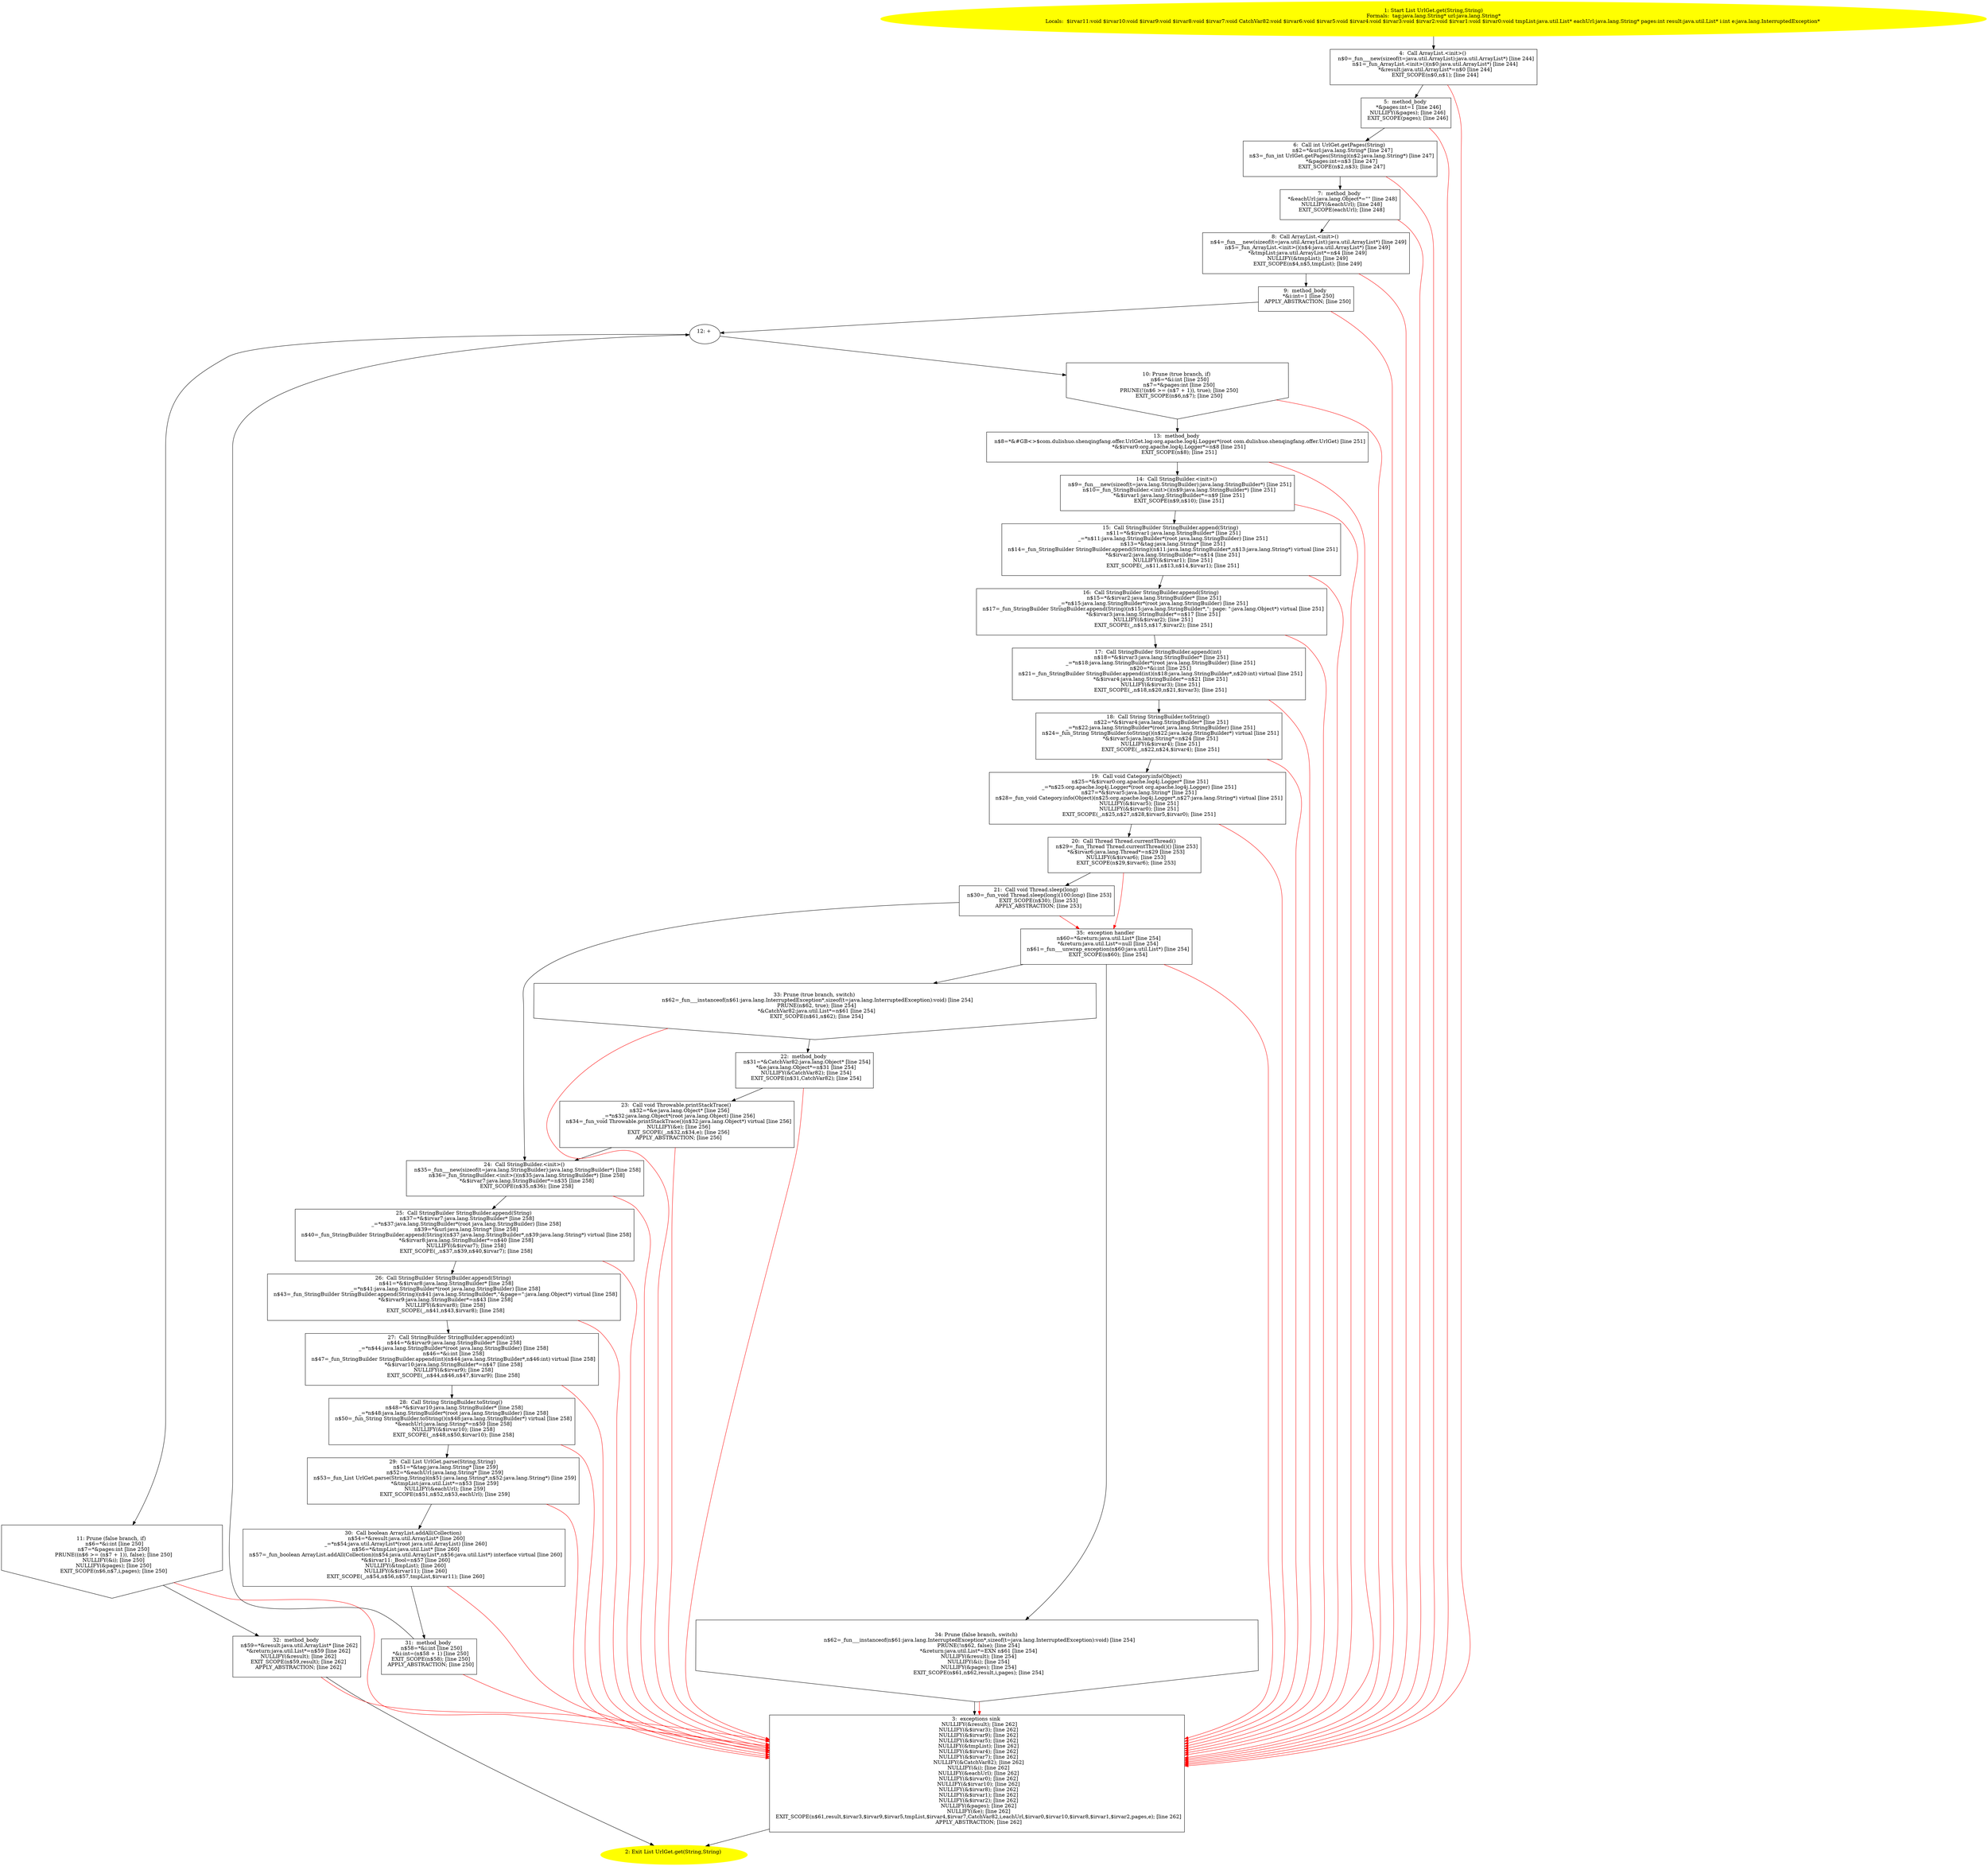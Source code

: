 /* @generated */
digraph cfg {
"com.dulishuo.shenqingfang.offer.UrlGet.get(java.lang.String,java.lang.String):java.util.List.db73a6b07724220e9874e705a68c3cc8_1" [label="1: Start List UrlGet.get(String,String)\nFormals:  tag:java.lang.String* url:java.lang.String*\nLocals:  $irvar11:void $irvar10:void $irvar9:void $irvar8:void $irvar7:void CatchVar82:void $irvar6:void $irvar5:void $irvar4:void $irvar3:void $irvar2:void $irvar1:void $irvar0:void tmpList:java.util.List* eachUrl:java.lang.String* pages:int result:java.util.List* i:int e:java.lang.InterruptedException* \n  " color=yellow style=filled]
	

	 "com.dulishuo.shenqingfang.offer.UrlGet.get(java.lang.String,java.lang.String):java.util.List.db73a6b07724220e9874e705a68c3cc8_1" -> "com.dulishuo.shenqingfang.offer.UrlGet.get(java.lang.String,java.lang.String):java.util.List.db73a6b07724220e9874e705a68c3cc8_4" ;
"com.dulishuo.shenqingfang.offer.UrlGet.get(java.lang.String,java.lang.String):java.util.List.db73a6b07724220e9874e705a68c3cc8_2" [label="2: Exit List UrlGet.get(String,String) \n  " color=yellow style=filled]
	

"com.dulishuo.shenqingfang.offer.UrlGet.get(java.lang.String,java.lang.String):java.util.List.db73a6b07724220e9874e705a68c3cc8_3" [label="3:  exceptions sink \n   NULLIFY(&result); [line 262]\n  NULLIFY(&$irvar3); [line 262]\n  NULLIFY(&$irvar9); [line 262]\n  NULLIFY(&$irvar5); [line 262]\n  NULLIFY(&tmpList); [line 262]\n  NULLIFY(&$irvar4); [line 262]\n  NULLIFY(&$irvar7); [line 262]\n  NULLIFY(&CatchVar82); [line 262]\n  NULLIFY(&i); [line 262]\n  NULLIFY(&eachUrl); [line 262]\n  NULLIFY(&$irvar0); [line 262]\n  NULLIFY(&$irvar10); [line 262]\n  NULLIFY(&$irvar8); [line 262]\n  NULLIFY(&$irvar1); [line 262]\n  NULLIFY(&$irvar2); [line 262]\n  NULLIFY(&pages); [line 262]\n  NULLIFY(&e); [line 262]\n  EXIT_SCOPE(n$61,result,$irvar3,$irvar9,$irvar5,tmpList,$irvar4,$irvar7,CatchVar82,i,eachUrl,$irvar0,$irvar10,$irvar8,$irvar1,$irvar2,pages,e); [line 262]\n  APPLY_ABSTRACTION; [line 262]\n " shape="box"]
	

	 "com.dulishuo.shenqingfang.offer.UrlGet.get(java.lang.String,java.lang.String):java.util.List.db73a6b07724220e9874e705a68c3cc8_3" -> "com.dulishuo.shenqingfang.offer.UrlGet.get(java.lang.String,java.lang.String):java.util.List.db73a6b07724220e9874e705a68c3cc8_2" ;
"com.dulishuo.shenqingfang.offer.UrlGet.get(java.lang.String,java.lang.String):java.util.List.db73a6b07724220e9874e705a68c3cc8_4" [label="4:  Call ArrayList.<init>() \n   n$0=_fun___new(sizeof(t=java.util.ArrayList):java.util.ArrayList*) [line 244]\n  n$1=_fun_ArrayList.<init>()(n$0:java.util.ArrayList*) [line 244]\n  *&result:java.util.ArrayList*=n$0 [line 244]\n  EXIT_SCOPE(n$0,n$1); [line 244]\n " shape="box"]
	

	 "com.dulishuo.shenqingfang.offer.UrlGet.get(java.lang.String,java.lang.String):java.util.List.db73a6b07724220e9874e705a68c3cc8_4" -> "com.dulishuo.shenqingfang.offer.UrlGet.get(java.lang.String,java.lang.String):java.util.List.db73a6b07724220e9874e705a68c3cc8_5" ;
	 "com.dulishuo.shenqingfang.offer.UrlGet.get(java.lang.String,java.lang.String):java.util.List.db73a6b07724220e9874e705a68c3cc8_4" -> "com.dulishuo.shenqingfang.offer.UrlGet.get(java.lang.String,java.lang.String):java.util.List.db73a6b07724220e9874e705a68c3cc8_3" [color="red" ];
"com.dulishuo.shenqingfang.offer.UrlGet.get(java.lang.String,java.lang.String):java.util.List.db73a6b07724220e9874e705a68c3cc8_5" [label="5:  method_body \n   *&pages:int=1 [line 246]\n  NULLIFY(&pages); [line 246]\n  EXIT_SCOPE(pages); [line 246]\n " shape="box"]
	

	 "com.dulishuo.shenqingfang.offer.UrlGet.get(java.lang.String,java.lang.String):java.util.List.db73a6b07724220e9874e705a68c3cc8_5" -> "com.dulishuo.shenqingfang.offer.UrlGet.get(java.lang.String,java.lang.String):java.util.List.db73a6b07724220e9874e705a68c3cc8_6" ;
	 "com.dulishuo.shenqingfang.offer.UrlGet.get(java.lang.String,java.lang.String):java.util.List.db73a6b07724220e9874e705a68c3cc8_5" -> "com.dulishuo.shenqingfang.offer.UrlGet.get(java.lang.String,java.lang.String):java.util.List.db73a6b07724220e9874e705a68c3cc8_3" [color="red" ];
"com.dulishuo.shenqingfang.offer.UrlGet.get(java.lang.String,java.lang.String):java.util.List.db73a6b07724220e9874e705a68c3cc8_6" [label="6:  Call int UrlGet.getPages(String) \n   n$2=*&url:java.lang.String* [line 247]\n  n$3=_fun_int UrlGet.getPages(String)(n$2:java.lang.String*) [line 247]\n  *&pages:int=n$3 [line 247]\n  EXIT_SCOPE(n$2,n$3); [line 247]\n " shape="box"]
	

	 "com.dulishuo.shenqingfang.offer.UrlGet.get(java.lang.String,java.lang.String):java.util.List.db73a6b07724220e9874e705a68c3cc8_6" -> "com.dulishuo.shenqingfang.offer.UrlGet.get(java.lang.String,java.lang.String):java.util.List.db73a6b07724220e9874e705a68c3cc8_7" ;
	 "com.dulishuo.shenqingfang.offer.UrlGet.get(java.lang.String,java.lang.String):java.util.List.db73a6b07724220e9874e705a68c3cc8_6" -> "com.dulishuo.shenqingfang.offer.UrlGet.get(java.lang.String,java.lang.String):java.util.List.db73a6b07724220e9874e705a68c3cc8_3" [color="red" ];
"com.dulishuo.shenqingfang.offer.UrlGet.get(java.lang.String,java.lang.String):java.util.List.db73a6b07724220e9874e705a68c3cc8_7" [label="7:  method_body \n   *&eachUrl:java.lang.Object*=\"\" [line 248]\n  NULLIFY(&eachUrl); [line 248]\n  EXIT_SCOPE(eachUrl); [line 248]\n " shape="box"]
	

	 "com.dulishuo.shenqingfang.offer.UrlGet.get(java.lang.String,java.lang.String):java.util.List.db73a6b07724220e9874e705a68c3cc8_7" -> "com.dulishuo.shenqingfang.offer.UrlGet.get(java.lang.String,java.lang.String):java.util.List.db73a6b07724220e9874e705a68c3cc8_8" ;
	 "com.dulishuo.shenqingfang.offer.UrlGet.get(java.lang.String,java.lang.String):java.util.List.db73a6b07724220e9874e705a68c3cc8_7" -> "com.dulishuo.shenqingfang.offer.UrlGet.get(java.lang.String,java.lang.String):java.util.List.db73a6b07724220e9874e705a68c3cc8_3" [color="red" ];
"com.dulishuo.shenqingfang.offer.UrlGet.get(java.lang.String,java.lang.String):java.util.List.db73a6b07724220e9874e705a68c3cc8_8" [label="8:  Call ArrayList.<init>() \n   n$4=_fun___new(sizeof(t=java.util.ArrayList):java.util.ArrayList*) [line 249]\n  n$5=_fun_ArrayList.<init>()(n$4:java.util.ArrayList*) [line 249]\n  *&tmpList:java.util.ArrayList*=n$4 [line 249]\n  NULLIFY(&tmpList); [line 249]\n  EXIT_SCOPE(n$4,n$5,tmpList); [line 249]\n " shape="box"]
	

	 "com.dulishuo.shenqingfang.offer.UrlGet.get(java.lang.String,java.lang.String):java.util.List.db73a6b07724220e9874e705a68c3cc8_8" -> "com.dulishuo.shenqingfang.offer.UrlGet.get(java.lang.String,java.lang.String):java.util.List.db73a6b07724220e9874e705a68c3cc8_9" ;
	 "com.dulishuo.shenqingfang.offer.UrlGet.get(java.lang.String,java.lang.String):java.util.List.db73a6b07724220e9874e705a68c3cc8_8" -> "com.dulishuo.shenqingfang.offer.UrlGet.get(java.lang.String,java.lang.String):java.util.List.db73a6b07724220e9874e705a68c3cc8_3" [color="red" ];
"com.dulishuo.shenqingfang.offer.UrlGet.get(java.lang.String,java.lang.String):java.util.List.db73a6b07724220e9874e705a68c3cc8_9" [label="9:  method_body \n   *&i:int=1 [line 250]\n  APPLY_ABSTRACTION; [line 250]\n " shape="box"]
	

	 "com.dulishuo.shenqingfang.offer.UrlGet.get(java.lang.String,java.lang.String):java.util.List.db73a6b07724220e9874e705a68c3cc8_9" -> "com.dulishuo.shenqingfang.offer.UrlGet.get(java.lang.String,java.lang.String):java.util.List.db73a6b07724220e9874e705a68c3cc8_12" ;
	 "com.dulishuo.shenqingfang.offer.UrlGet.get(java.lang.String,java.lang.String):java.util.List.db73a6b07724220e9874e705a68c3cc8_9" -> "com.dulishuo.shenqingfang.offer.UrlGet.get(java.lang.String,java.lang.String):java.util.List.db73a6b07724220e9874e705a68c3cc8_3" [color="red" ];
"com.dulishuo.shenqingfang.offer.UrlGet.get(java.lang.String,java.lang.String):java.util.List.db73a6b07724220e9874e705a68c3cc8_10" [label="10: Prune (true branch, if) \n   n$6=*&i:int [line 250]\n  n$7=*&pages:int [line 250]\n  PRUNE(!(n$6 >= (n$7 + 1)), true); [line 250]\n  EXIT_SCOPE(n$6,n$7); [line 250]\n " shape="invhouse"]
	

	 "com.dulishuo.shenqingfang.offer.UrlGet.get(java.lang.String,java.lang.String):java.util.List.db73a6b07724220e9874e705a68c3cc8_10" -> "com.dulishuo.shenqingfang.offer.UrlGet.get(java.lang.String,java.lang.String):java.util.List.db73a6b07724220e9874e705a68c3cc8_13" ;
	 "com.dulishuo.shenqingfang.offer.UrlGet.get(java.lang.String,java.lang.String):java.util.List.db73a6b07724220e9874e705a68c3cc8_10" -> "com.dulishuo.shenqingfang.offer.UrlGet.get(java.lang.String,java.lang.String):java.util.List.db73a6b07724220e9874e705a68c3cc8_3" [color="red" ];
"com.dulishuo.shenqingfang.offer.UrlGet.get(java.lang.String,java.lang.String):java.util.List.db73a6b07724220e9874e705a68c3cc8_11" [label="11: Prune (false branch, if) \n   n$6=*&i:int [line 250]\n  n$7=*&pages:int [line 250]\n  PRUNE((n$6 >= (n$7 + 1)), false); [line 250]\n  NULLIFY(&i); [line 250]\n  NULLIFY(&pages); [line 250]\n  EXIT_SCOPE(n$6,n$7,i,pages); [line 250]\n " shape="invhouse"]
	

	 "com.dulishuo.shenqingfang.offer.UrlGet.get(java.lang.String,java.lang.String):java.util.List.db73a6b07724220e9874e705a68c3cc8_11" -> "com.dulishuo.shenqingfang.offer.UrlGet.get(java.lang.String,java.lang.String):java.util.List.db73a6b07724220e9874e705a68c3cc8_32" ;
	 "com.dulishuo.shenqingfang.offer.UrlGet.get(java.lang.String,java.lang.String):java.util.List.db73a6b07724220e9874e705a68c3cc8_11" -> "com.dulishuo.shenqingfang.offer.UrlGet.get(java.lang.String,java.lang.String):java.util.List.db73a6b07724220e9874e705a68c3cc8_3" [color="red" ];
"com.dulishuo.shenqingfang.offer.UrlGet.get(java.lang.String,java.lang.String):java.util.List.db73a6b07724220e9874e705a68c3cc8_12" [label="12: + \n  " ]
	

	 "com.dulishuo.shenqingfang.offer.UrlGet.get(java.lang.String,java.lang.String):java.util.List.db73a6b07724220e9874e705a68c3cc8_12" -> "com.dulishuo.shenqingfang.offer.UrlGet.get(java.lang.String,java.lang.String):java.util.List.db73a6b07724220e9874e705a68c3cc8_10" ;
	 "com.dulishuo.shenqingfang.offer.UrlGet.get(java.lang.String,java.lang.String):java.util.List.db73a6b07724220e9874e705a68c3cc8_12" -> "com.dulishuo.shenqingfang.offer.UrlGet.get(java.lang.String,java.lang.String):java.util.List.db73a6b07724220e9874e705a68c3cc8_11" ;
"com.dulishuo.shenqingfang.offer.UrlGet.get(java.lang.String,java.lang.String):java.util.List.db73a6b07724220e9874e705a68c3cc8_13" [label="13:  method_body \n   n$8=*&#GB<>$com.dulishuo.shenqingfang.offer.UrlGet.log:org.apache.log4j.Logger*(root com.dulishuo.shenqingfang.offer.UrlGet) [line 251]\n  *&$irvar0:org.apache.log4j.Logger*=n$8 [line 251]\n  EXIT_SCOPE(n$8); [line 251]\n " shape="box"]
	

	 "com.dulishuo.shenqingfang.offer.UrlGet.get(java.lang.String,java.lang.String):java.util.List.db73a6b07724220e9874e705a68c3cc8_13" -> "com.dulishuo.shenqingfang.offer.UrlGet.get(java.lang.String,java.lang.String):java.util.List.db73a6b07724220e9874e705a68c3cc8_14" ;
	 "com.dulishuo.shenqingfang.offer.UrlGet.get(java.lang.String,java.lang.String):java.util.List.db73a6b07724220e9874e705a68c3cc8_13" -> "com.dulishuo.shenqingfang.offer.UrlGet.get(java.lang.String,java.lang.String):java.util.List.db73a6b07724220e9874e705a68c3cc8_3" [color="red" ];
"com.dulishuo.shenqingfang.offer.UrlGet.get(java.lang.String,java.lang.String):java.util.List.db73a6b07724220e9874e705a68c3cc8_14" [label="14:  Call StringBuilder.<init>() \n   n$9=_fun___new(sizeof(t=java.lang.StringBuilder):java.lang.StringBuilder*) [line 251]\n  n$10=_fun_StringBuilder.<init>()(n$9:java.lang.StringBuilder*) [line 251]\n  *&$irvar1:java.lang.StringBuilder*=n$9 [line 251]\n  EXIT_SCOPE(n$9,n$10); [line 251]\n " shape="box"]
	

	 "com.dulishuo.shenqingfang.offer.UrlGet.get(java.lang.String,java.lang.String):java.util.List.db73a6b07724220e9874e705a68c3cc8_14" -> "com.dulishuo.shenqingfang.offer.UrlGet.get(java.lang.String,java.lang.String):java.util.List.db73a6b07724220e9874e705a68c3cc8_15" ;
	 "com.dulishuo.shenqingfang.offer.UrlGet.get(java.lang.String,java.lang.String):java.util.List.db73a6b07724220e9874e705a68c3cc8_14" -> "com.dulishuo.shenqingfang.offer.UrlGet.get(java.lang.String,java.lang.String):java.util.List.db73a6b07724220e9874e705a68c3cc8_3" [color="red" ];
"com.dulishuo.shenqingfang.offer.UrlGet.get(java.lang.String,java.lang.String):java.util.List.db73a6b07724220e9874e705a68c3cc8_15" [label="15:  Call StringBuilder StringBuilder.append(String) \n   n$11=*&$irvar1:java.lang.StringBuilder* [line 251]\n  _=*n$11:java.lang.StringBuilder*(root java.lang.StringBuilder) [line 251]\n  n$13=*&tag:java.lang.String* [line 251]\n  n$14=_fun_StringBuilder StringBuilder.append(String)(n$11:java.lang.StringBuilder*,n$13:java.lang.String*) virtual [line 251]\n  *&$irvar2:java.lang.StringBuilder*=n$14 [line 251]\n  NULLIFY(&$irvar1); [line 251]\n  EXIT_SCOPE(_,n$11,n$13,n$14,$irvar1); [line 251]\n " shape="box"]
	

	 "com.dulishuo.shenqingfang.offer.UrlGet.get(java.lang.String,java.lang.String):java.util.List.db73a6b07724220e9874e705a68c3cc8_15" -> "com.dulishuo.shenqingfang.offer.UrlGet.get(java.lang.String,java.lang.String):java.util.List.db73a6b07724220e9874e705a68c3cc8_16" ;
	 "com.dulishuo.shenqingfang.offer.UrlGet.get(java.lang.String,java.lang.String):java.util.List.db73a6b07724220e9874e705a68c3cc8_15" -> "com.dulishuo.shenqingfang.offer.UrlGet.get(java.lang.String,java.lang.String):java.util.List.db73a6b07724220e9874e705a68c3cc8_3" [color="red" ];
"com.dulishuo.shenqingfang.offer.UrlGet.get(java.lang.String,java.lang.String):java.util.List.db73a6b07724220e9874e705a68c3cc8_16" [label="16:  Call StringBuilder StringBuilder.append(String) \n   n$15=*&$irvar2:java.lang.StringBuilder* [line 251]\n  _=*n$15:java.lang.StringBuilder*(root java.lang.StringBuilder) [line 251]\n  n$17=_fun_StringBuilder StringBuilder.append(String)(n$15:java.lang.StringBuilder*,\": page: \":java.lang.Object*) virtual [line 251]\n  *&$irvar3:java.lang.StringBuilder*=n$17 [line 251]\n  NULLIFY(&$irvar2); [line 251]\n  EXIT_SCOPE(_,n$15,n$17,$irvar2); [line 251]\n " shape="box"]
	

	 "com.dulishuo.shenqingfang.offer.UrlGet.get(java.lang.String,java.lang.String):java.util.List.db73a6b07724220e9874e705a68c3cc8_16" -> "com.dulishuo.shenqingfang.offer.UrlGet.get(java.lang.String,java.lang.String):java.util.List.db73a6b07724220e9874e705a68c3cc8_17" ;
	 "com.dulishuo.shenqingfang.offer.UrlGet.get(java.lang.String,java.lang.String):java.util.List.db73a6b07724220e9874e705a68c3cc8_16" -> "com.dulishuo.shenqingfang.offer.UrlGet.get(java.lang.String,java.lang.String):java.util.List.db73a6b07724220e9874e705a68c3cc8_3" [color="red" ];
"com.dulishuo.shenqingfang.offer.UrlGet.get(java.lang.String,java.lang.String):java.util.List.db73a6b07724220e9874e705a68c3cc8_17" [label="17:  Call StringBuilder StringBuilder.append(int) \n   n$18=*&$irvar3:java.lang.StringBuilder* [line 251]\n  _=*n$18:java.lang.StringBuilder*(root java.lang.StringBuilder) [line 251]\n  n$20=*&i:int [line 251]\n  n$21=_fun_StringBuilder StringBuilder.append(int)(n$18:java.lang.StringBuilder*,n$20:int) virtual [line 251]\n  *&$irvar4:java.lang.StringBuilder*=n$21 [line 251]\n  NULLIFY(&$irvar3); [line 251]\n  EXIT_SCOPE(_,n$18,n$20,n$21,$irvar3); [line 251]\n " shape="box"]
	

	 "com.dulishuo.shenqingfang.offer.UrlGet.get(java.lang.String,java.lang.String):java.util.List.db73a6b07724220e9874e705a68c3cc8_17" -> "com.dulishuo.shenqingfang.offer.UrlGet.get(java.lang.String,java.lang.String):java.util.List.db73a6b07724220e9874e705a68c3cc8_18" ;
	 "com.dulishuo.shenqingfang.offer.UrlGet.get(java.lang.String,java.lang.String):java.util.List.db73a6b07724220e9874e705a68c3cc8_17" -> "com.dulishuo.shenqingfang.offer.UrlGet.get(java.lang.String,java.lang.String):java.util.List.db73a6b07724220e9874e705a68c3cc8_3" [color="red" ];
"com.dulishuo.shenqingfang.offer.UrlGet.get(java.lang.String,java.lang.String):java.util.List.db73a6b07724220e9874e705a68c3cc8_18" [label="18:  Call String StringBuilder.toString() \n   n$22=*&$irvar4:java.lang.StringBuilder* [line 251]\n  _=*n$22:java.lang.StringBuilder*(root java.lang.StringBuilder) [line 251]\n  n$24=_fun_String StringBuilder.toString()(n$22:java.lang.StringBuilder*) virtual [line 251]\n  *&$irvar5:java.lang.String*=n$24 [line 251]\n  NULLIFY(&$irvar4); [line 251]\n  EXIT_SCOPE(_,n$22,n$24,$irvar4); [line 251]\n " shape="box"]
	

	 "com.dulishuo.shenqingfang.offer.UrlGet.get(java.lang.String,java.lang.String):java.util.List.db73a6b07724220e9874e705a68c3cc8_18" -> "com.dulishuo.shenqingfang.offer.UrlGet.get(java.lang.String,java.lang.String):java.util.List.db73a6b07724220e9874e705a68c3cc8_19" ;
	 "com.dulishuo.shenqingfang.offer.UrlGet.get(java.lang.String,java.lang.String):java.util.List.db73a6b07724220e9874e705a68c3cc8_18" -> "com.dulishuo.shenqingfang.offer.UrlGet.get(java.lang.String,java.lang.String):java.util.List.db73a6b07724220e9874e705a68c3cc8_3" [color="red" ];
"com.dulishuo.shenqingfang.offer.UrlGet.get(java.lang.String,java.lang.String):java.util.List.db73a6b07724220e9874e705a68c3cc8_19" [label="19:  Call void Category.info(Object) \n   n$25=*&$irvar0:org.apache.log4j.Logger* [line 251]\n  _=*n$25:org.apache.log4j.Logger*(root org.apache.log4j.Logger) [line 251]\n  n$27=*&$irvar5:java.lang.String* [line 251]\n  n$28=_fun_void Category.info(Object)(n$25:org.apache.log4j.Logger*,n$27:java.lang.String*) virtual [line 251]\n  NULLIFY(&$irvar5); [line 251]\n  NULLIFY(&$irvar0); [line 251]\n  EXIT_SCOPE(_,n$25,n$27,n$28,$irvar5,$irvar0); [line 251]\n " shape="box"]
	

	 "com.dulishuo.shenqingfang.offer.UrlGet.get(java.lang.String,java.lang.String):java.util.List.db73a6b07724220e9874e705a68c3cc8_19" -> "com.dulishuo.shenqingfang.offer.UrlGet.get(java.lang.String,java.lang.String):java.util.List.db73a6b07724220e9874e705a68c3cc8_20" ;
	 "com.dulishuo.shenqingfang.offer.UrlGet.get(java.lang.String,java.lang.String):java.util.List.db73a6b07724220e9874e705a68c3cc8_19" -> "com.dulishuo.shenqingfang.offer.UrlGet.get(java.lang.String,java.lang.String):java.util.List.db73a6b07724220e9874e705a68c3cc8_3" [color="red" ];
"com.dulishuo.shenqingfang.offer.UrlGet.get(java.lang.String,java.lang.String):java.util.List.db73a6b07724220e9874e705a68c3cc8_20" [label="20:  Call Thread Thread.currentThread() \n   n$29=_fun_Thread Thread.currentThread()() [line 253]\n  *&$irvar6:java.lang.Thread*=n$29 [line 253]\n  NULLIFY(&$irvar6); [line 253]\n  EXIT_SCOPE(n$29,$irvar6); [line 253]\n " shape="box"]
	

	 "com.dulishuo.shenqingfang.offer.UrlGet.get(java.lang.String,java.lang.String):java.util.List.db73a6b07724220e9874e705a68c3cc8_20" -> "com.dulishuo.shenqingfang.offer.UrlGet.get(java.lang.String,java.lang.String):java.util.List.db73a6b07724220e9874e705a68c3cc8_21" ;
	 "com.dulishuo.shenqingfang.offer.UrlGet.get(java.lang.String,java.lang.String):java.util.List.db73a6b07724220e9874e705a68c3cc8_20" -> "com.dulishuo.shenqingfang.offer.UrlGet.get(java.lang.String,java.lang.String):java.util.List.db73a6b07724220e9874e705a68c3cc8_35" [color="red" ];
"com.dulishuo.shenqingfang.offer.UrlGet.get(java.lang.String,java.lang.String):java.util.List.db73a6b07724220e9874e705a68c3cc8_21" [label="21:  Call void Thread.sleep(long) \n   n$30=_fun_void Thread.sleep(long)(100:long) [line 253]\n  EXIT_SCOPE(n$30); [line 253]\n  APPLY_ABSTRACTION; [line 253]\n " shape="box"]
	

	 "com.dulishuo.shenqingfang.offer.UrlGet.get(java.lang.String,java.lang.String):java.util.List.db73a6b07724220e9874e705a68c3cc8_21" -> "com.dulishuo.shenqingfang.offer.UrlGet.get(java.lang.String,java.lang.String):java.util.List.db73a6b07724220e9874e705a68c3cc8_24" ;
	 "com.dulishuo.shenqingfang.offer.UrlGet.get(java.lang.String,java.lang.String):java.util.List.db73a6b07724220e9874e705a68c3cc8_21" -> "com.dulishuo.shenqingfang.offer.UrlGet.get(java.lang.String,java.lang.String):java.util.List.db73a6b07724220e9874e705a68c3cc8_35" [color="red" ];
"com.dulishuo.shenqingfang.offer.UrlGet.get(java.lang.String,java.lang.String):java.util.List.db73a6b07724220e9874e705a68c3cc8_22" [label="22:  method_body \n   n$31=*&CatchVar82:java.lang.Object* [line 254]\n  *&e:java.lang.Object*=n$31 [line 254]\n  NULLIFY(&CatchVar82); [line 254]\n  EXIT_SCOPE(n$31,CatchVar82); [line 254]\n " shape="box"]
	

	 "com.dulishuo.shenqingfang.offer.UrlGet.get(java.lang.String,java.lang.String):java.util.List.db73a6b07724220e9874e705a68c3cc8_22" -> "com.dulishuo.shenqingfang.offer.UrlGet.get(java.lang.String,java.lang.String):java.util.List.db73a6b07724220e9874e705a68c3cc8_23" ;
	 "com.dulishuo.shenqingfang.offer.UrlGet.get(java.lang.String,java.lang.String):java.util.List.db73a6b07724220e9874e705a68c3cc8_22" -> "com.dulishuo.shenqingfang.offer.UrlGet.get(java.lang.String,java.lang.String):java.util.List.db73a6b07724220e9874e705a68c3cc8_3" [color="red" ];
"com.dulishuo.shenqingfang.offer.UrlGet.get(java.lang.String,java.lang.String):java.util.List.db73a6b07724220e9874e705a68c3cc8_23" [label="23:  Call void Throwable.printStackTrace() \n   n$32=*&e:java.lang.Object* [line 256]\n  _=*n$32:java.lang.Object*(root java.lang.Object) [line 256]\n  n$34=_fun_void Throwable.printStackTrace()(n$32:java.lang.Object*) virtual [line 256]\n  NULLIFY(&e); [line 256]\n  EXIT_SCOPE(_,n$32,n$34,e); [line 256]\n  APPLY_ABSTRACTION; [line 256]\n " shape="box"]
	

	 "com.dulishuo.shenqingfang.offer.UrlGet.get(java.lang.String,java.lang.String):java.util.List.db73a6b07724220e9874e705a68c3cc8_23" -> "com.dulishuo.shenqingfang.offer.UrlGet.get(java.lang.String,java.lang.String):java.util.List.db73a6b07724220e9874e705a68c3cc8_24" ;
	 "com.dulishuo.shenqingfang.offer.UrlGet.get(java.lang.String,java.lang.String):java.util.List.db73a6b07724220e9874e705a68c3cc8_23" -> "com.dulishuo.shenqingfang.offer.UrlGet.get(java.lang.String,java.lang.String):java.util.List.db73a6b07724220e9874e705a68c3cc8_3" [color="red" ];
"com.dulishuo.shenqingfang.offer.UrlGet.get(java.lang.String,java.lang.String):java.util.List.db73a6b07724220e9874e705a68c3cc8_24" [label="24:  Call StringBuilder.<init>() \n   n$35=_fun___new(sizeof(t=java.lang.StringBuilder):java.lang.StringBuilder*) [line 258]\n  n$36=_fun_StringBuilder.<init>()(n$35:java.lang.StringBuilder*) [line 258]\n  *&$irvar7:java.lang.StringBuilder*=n$35 [line 258]\n  EXIT_SCOPE(n$35,n$36); [line 258]\n " shape="box"]
	

	 "com.dulishuo.shenqingfang.offer.UrlGet.get(java.lang.String,java.lang.String):java.util.List.db73a6b07724220e9874e705a68c3cc8_24" -> "com.dulishuo.shenqingfang.offer.UrlGet.get(java.lang.String,java.lang.String):java.util.List.db73a6b07724220e9874e705a68c3cc8_25" ;
	 "com.dulishuo.shenqingfang.offer.UrlGet.get(java.lang.String,java.lang.String):java.util.List.db73a6b07724220e9874e705a68c3cc8_24" -> "com.dulishuo.shenqingfang.offer.UrlGet.get(java.lang.String,java.lang.String):java.util.List.db73a6b07724220e9874e705a68c3cc8_3" [color="red" ];
"com.dulishuo.shenqingfang.offer.UrlGet.get(java.lang.String,java.lang.String):java.util.List.db73a6b07724220e9874e705a68c3cc8_25" [label="25:  Call StringBuilder StringBuilder.append(String) \n   n$37=*&$irvar7:java.lang.StringBuilder* [line 258]\n  _=*n$37:java.lang.StringBuilder*(root java.lang.StringBuilder) [line 258]\n  n$39=*&url:java.lang.String* [line 258]\n  n$40=_fun_StringBuilder StringBuilder.append(String)(n$37:java.lang.StringBuilder*,n$39:java.lang.String*) virtual [line 258]\n  *&$irvar8:java.lang.StringBuilder*=n$40 [line 258]\n  NULLIFY(&$irvar7); [line 258]\n  EXIT_SCOPE(_,n$37,n$39,n$40,$irvar7); [line 258]\n " shape="box"]
	

	 "com.dulishuo.shenqingfang.offer.UrlGet.get(java.lang.String,java.lang.String):java.util.List.db73a6b07724220e9874e705a68c3cc8_25" -> "com.dulishuo.shenqingfang.offer.UrlGet.get(java.lang.String,java.lang.String):java.util.List.db73a6b07724220e9874e705a68c3cc8_26" ;
	 "com.dulishuo.shenqingfang.offer.UrlGet.get(java.lang.String,java.lang.String):java.util.List.db73a6b07724220e9874e705a68c3cc8_25" -> "com.dulishuo.shenqingfang.offer.UrlGet.get(java.lang.String,java.lang.String):java.util.List.db73a6b07724220e9874e705a68c3cc8_3" [color="red" ];
"com.dulishuo.shenqingfang.offer.UrlGet.get(java.lang.String,java.lang.String):java.util.List.db73a6b07724220e9874e705a68c3cc8_26" [label="26:  Call StringBuilder StringBuilder.append(String) \n   n$41=*&$irvar8:java.lang.StringBuilder* [line 258]\n  _=*n$41:java.lang.StringBuilder*(root java.lang.StringBuilder) [line 258]\n  n$43=_fun_StringBuilder StringBuilder.append(String)(n$41:java.lang.StringBuilder*,\"&page=\":java.lang.Object*) virtual [line 258]\n  *&$irvar9:java.lang.StringBuilder*=n$43 [line 258]\n  NULLIFY(&$irvar8); [line 258]\n  EXIT_SCOPE(_,n$41,n$43,$irvar8); [line 258]\n " shape="box"]
	

	 "com.dulishuo.shenqingfang.offer.UrlGet.get(java.lang.String,java.lang.String):java.util.List.db73a6b07724220e9874e705a68c3cc8_26" -> "com.dulishuo.shenqingfang.offer.UrlGet.get(java.lang.String,java.lang.String):java.util.List.db73a6b07724220e9874e705a68c3cc8_27" ;
	 "com.dulishuo.shenqingfang.offer.UrlGet.get(java.lang.String,java.lang.String):java.util.List.db73a6b07724220e9874e705a68c3cc8_26" -> "com.dulishuo.shenqingfang.offer.UrlGet.get(java.lang.String,java.lang.String):java.util.List.db73a6b07724220e9874e705a68c3cc8_3" [color="red" ];
"com.dulishuo.shenqingfang.offer.UrlGet.get(java.lang.String,java.lang.String):java.util.List.db73a6b07724220e9874e705a68c3cc8_27" [label="27:  Call StringBuilder StringBuilder.append(int) \n   n$44=*&$irvar9:java.lang.StringBuilder* [line 258]\n  _=*n$44:java.lang.StringBuilder*(root java.lang.StringBuilder) [line 258]\n  n$46=*&i:int [line 258]\n  n$47=_fun_StringBuilder StringBuilder.append(int)(n$44:java.lang.StringBuilder*,n$46:int) virtual [line 258]\n  *&$irvar10:java.lang.StringBuilder*=n$47 [line 258]\n  NULLIFY(&$irvar9); [line 258]\n  EXIT_SCOPE(_,n$44,n$46,n$47,$irvar9); [line 258]\n " shape="box"]
	

	 "com.dulishuo.shenqingfang.offer.UrlGet.get(java.lang.String,java.lang.String):java.util.List.db73a6b07724220e9874e705a68c3cc8_27" -> "com.dulishuo.shenqingfang.offer.UrlGet.get(java.lang.String,java.lang.String):java.util.List.db73a6b07724220e9874e705a68c3cc8_28" ;
	 "com.dulishuo.shenqingfang.offer.UrlGet.get(java.lang.String,java.lang.String):java.util.List.db73a6b07724220e9874e705a68c3cc8_27" -> "com.dulishuo.shenqingfang.offer.UrlGet.get(java.lang.String,java.lang.String):java.util.List.db73a6b07724220e9874e705a68c3cc8_3" [color="red" ];
"com.dulishuo.shenqingfang.offer.UrlGet.get(java.lang.String,java.lang.String):java.util.List.db73a6b07724220e9874e705a68c3cc8_28" [label="28:  Call String StringBuilder.toString() \n   n$48=*&$irvar10:java.lang.StringBuilder* [line 258]\n  _=*n$48:java.lang.StringBuilder*(root java.lang.StringBuilder) [line 258]\n  n$50=_fun_String StringBuilder.toString()(n$48:java.lang.StringBuilder*) virtual [line 258]\n  *&eachUrl:java.lang.String*=n$50 [line 258]\n  NULLIFY(&$irvar10); [line 258]\n  EXIT_SCOPE(_,n$48,n$50,$irvar10); [line 258]\n " shape="box"]
	

	 "com.dulishuo.shenqingfang.offer.UrlGet.get(java.lang.String,java.lang.String):java.util.List.db73a6b07724220e9874e705a68c3cc8_28" -> "com.dulishuo.shenqingfang.offer.UrlGet.get(java.lang.String,java.lang.String):java.util.List.db73a6b07724220e9874e705a68c3cc8_29" ;
	 "com.dulishuo.shenqingfang.offer.UrlGet.get(java.lang.String,java.lang.String):java.util.List.db73a6b07724220e9874e705a68c3cc8_28" -> "com.dulishuo.shenqingfang.offer.UrlGet.get(java.lang.String,java.lang.String):java.util.List.db73a6b07724220e9874e705a68c3cc8_3" [color="red" ];
"com.dulishuo.shenqingfang.offer.UrlGet.get(java.lang.String,java.lang.String):java.util.List.db73a6b07724220e9874e705a68c3cc8_29" [label="29:  Call List UrlGet.parse(String,String) \n   n$51=*&tag:java.lang.String* [line 259]\n  n$52=*&eachUrl:java.lang.String* [line 259]\n  n$53=_fun_List UrlGet.parse(String,String)(n$51:java.lang.String*,n$52:java.lang.String*) [line 259]\n  *&tmpList:java.util.List*=n$53 [line 259]\n  NULLIFY(&eachUrl); [line 259]\n  EXIT_SCOPE(n$51,n$52,n$53,eachUrl); [line 259]\n " shape="box"]
	

	 "com.dulishuo.shenqingfang.offer.UrlGet.get(java.lang.String,java.lang.String):java.util.List.db73a6b07724220e9874e705a68c3cc8_29" -> "com.dulishuo.shenqingfang.offer.UrlGet.get(java.lang.String,java.lang.String):java.util.List.db73a6b07724220e9874e705a68c3cc8_30" ;
	 "com.dulishuo.shenqingfang.offer.UrlGet.get(java.lang.String,java.lang.String):java.util.List.db73a6b07724220e9874e705a68c3cc8_29" -> "com.dulishuo.shenqingfang.offer.UrlGet.get(java.lang.String,java.lang.String):java.util.List.db73a6b07724220e9874e705a68c3cc8_3" [color="red" ];
"com.dulishuo.shenqingfang.offer.UrlGet.get(java.lang.String,java.lang.String):java.util.List.db73a6b07724220e9874e705a68c3cc8_30" [label="30:  Call boolean ArrayList.addAll(Collection) \n   n$54=*&result:java.util.ArrayList* [line 260]\n  _=*n$54:java.util.ArrayList*(root java.util.ArrayList) [line 260]\n  n$56=*&tmpList:java.util.List* [line 260]\n  n$57=_fun_boolean ArrayList.addAll(Collection)(n$54:java.util.ArrayList*,n$56:java.util.List*) interface virtual [line 260]\n  *&$irvar11:_Bool=n$57 [line 260]\n  NULLIFY(&tmpList); [line 260]\n  NULLIFY(&$irvar11); [line 260]\n  EXIT_SCOPE(_,n$54,n$56,n$57,tmpList,$irvar11); [line 260]\n " shape="box"]
	

	 "com.dulishuo.shenqingfang.offer.UrlGet.get(java.lang.String,java.lang.String):java.util.List.db73a6b07724220e9874e705a68c3cc8_30" -> "com.dulishuo.shenqingfang.offer.UrlGet.get(java.lang.String,java.lang.String):java.util.List.db73a6b07724220e9874e705a68c3cc8_31" ;
	 "com.dulishuo.shenqingfang.offer.UrlGet.get(java.lang.String,java.lang.String):java.util.List.db73a6b07724220e9874e705a68c3cc8_30" -> "com.dulishuo.shenqingfang.offer.UrlGet.get(java.lang.String,java.lang.String):java.util.List.db73a6b07724220e9874e705a68c3cc8_3" [color="red" ];
"com.dulishuo.shenqingfang.offer.UrlGet.get(java.lang.String,java.lang.String):java.util.List.db73a6b07724220e9874e705a68c3cc8_31" [label="31:  method_body \n   n$58=*&i:int [line 250]\n  *&i:int=(n$58 + 1) [line 250]\n  EXIT_SCOPE(n$58); [line 250]\n  APPLY_ABSTRACTION; [line 250]\n " shape="box"]
	

	 "com.dulishuo.shenqingfang.offer.UrlGet.get(java.lang.String,java.lang.String):java.util.List.db73a6b07724220e9874e705a68c3cc8_31" -> "com.dulishuo.shenqingfang.offer.UrlGet.get(java.lang.String,java.lang.String):java.util.List.db73a6b07724220e9874e705a68c3cc8_12" ;
	 "com.dulishuo.shenqingfang.offer.UrlGet.get(java.lang.String,java.lang.String):java.util.List.db73a6b07724220e9874e705a68c3cc8_31" -> "com.dulishuo.shenqingfang.offer.UrlGet.get(java.lang.String,java.lang.String):java.util.List.db73a6b07724220e9874e705a68c3cc8_3" [color="red" ];
"com.dulishuo.shenqingfang.offer.UrlGet.get(java.lang.String,java.lang.String):java.util.List.db73a6b07724220e9874e705a68c3cc8_32" [label="32:  method_body \n   n$59=*&result:java.util.ArrayList* [line 262]\n  *&return:java.util.List*=n$59 [line 262]\n  NULLIFY(&result); [line 262]\n  EXIT_SCOPE(n$59,result); [line 262]\n  APPLY_ABSTRACTION; [line 262]\n " shape="box"]
	

	 "com.dulishuo.shenqingfang.offer.UrlGet.get(java.lang.String,java.lang.String):java.util.List.db73a6b07724220e9874e705a68c3cc8_32" -> "com.dulishuo.shenqingfang.offer.UrlGet.get(java.lang.String,java.lang.String):java.util.List.db73a6b07724220e9874e705a68c3cc8_2" ;
	 "com.dulishuo.shenqingfang.offer.UrlGet.get(java.lang.String,java.lang.String):java.util.List.db73a6b07724220e9874e705a68c3cc8_32" -> "com.dulishuo.shenqingfang.offer.UrlGet.get(java.lang.String,java.lang.String):java.util.List.db73a6b07724220e9874e705a68c3cc8_3" [color="red" ];
"com.dulishuo.shenqingfang.offer.UrlGet.get(java.lang.String,java.lang.String):java.util.List.db73a6b07724220e9874e705a68c3cc8_33" [label="33: Prune (true branch, switch) \n   n$62=_fun___instanceof(n$61:java.lang.InterruptedException*,sizeof(t=java.lang.InterruptedException):void) [line 254]\n  PRUNE(n$62, true); [line 254]\n  *&CatchVar82:java.util.List*=n$61 [line 254]\n  EXIT_SCOPE(n$61,n$62); [line 254]\n " shape="invhouse"]
	

	 "com.dulishuo.shenqingfang.offer.UrlGet.get(java.lang.String,java.lang.String):java.util.List.db73a6b07724220e9874e705a68c3cc8_33" -> "com.dulishuo.shenqingfang.offer.UrlGet.get(java.lang.String,java.lang.String):java.util.List.db73a6b07724220e9874e705a68c3cc8_22" ;
	 "com.dulishuo.shenqingfang.offer.UrlGet.get(java.lang.String,java.lang.String):java.util.List.db73a6b07724220e9874e705a68c3cc8_33" -> "com.dulishuo.shenqingfang.offer.UrlGet.get(java.lang.String,java.lang.String):java.util.List.db73a6b07724220e9874e705a68c3cc8_3" [color="red" ];
"com.dulishuo.shenqingfang.offer.UrlGet.get(java.lang.String,java.lang.String):java.util.List.db73a6b07724220e9874e705a68c3cc8_34" [label="34: Prune (false branch, switch) \n   n$62=_fun___instanceof(n$61:java.lang.InterruptedException*,sizeof(t=java.lang.InterruptedException):void) [line 254]\n  PRUNE(!n$62, false); [line 254]\n  *&return:java.util.List*=EXN n$61 [line 254]\n  NULLIFY(&result); [line 254]\n  NULLIFY(&i); [line 254]\n  NULLIFY(&pages); [line 254]\n  EXIT_SCOPE(n$61,n$62,result,i,pages); [line 254]\n " shape="invhouse"]
	

	 "com.dulishuo.shenqingfang.offer.UrlGet.get(java.lang.String,java.lang.String):java.util.List.db73a6b07724220e9874e705a68c3cc8_34" -> "com.dulishuo.shenqingfang.offer.UrlGet.get(java.lang.String,java.lang.String):java.util.List.db73a6b07724220e9874e705a68c3cc8_3" ;
	 "com.dulishuo.shenqingfang.offer.UrlGet.get(java.lang.String,java.lang.String):java.util.List.db73a6b07724220e9874e705a68c3cc8_34" -> "com.dulishuo.shenqingfang.offer.UrlGet.get(java.lang.String,java.lang.String):java.util.List.db73a6b07724220e9874e705a68c3cc8_3" [color="red" ];
"com.dulishuo.shenqingfang.offer.UrlGet.get(java.lang.String,java.lang.String):java.util.List.db73a6b07724220e9874e705a68c3cc8_35" [label="35:  exception handler \n   n$60=*&return:java.util.List* [line 254]\n  *&return:java.util.List*=null [line 254]\n  n$61=_fun___unwrap_exception(n$60:java.util.List*) [line 254]\n  EXIT_SCOPE(n$60); [line 254]\n " shape="box"]
	

	 "com.dulishuo.shenqingfang.offer.UrlGet.get(java.lang.String,java.lang.String):java.util.List.db73a6b07724220e9874e705a68c3cc8_35" -> "com.dulishuo.shenqingfang.offer.UrlGet.get(java.lang.String,java.lang.String):java.util.List.db73a6b07724220e9874e705a68c3cc8_33" ;
	 "com.dulishuo.shenqingfang.offer.UrlGet.get(java.lang.String,java.lang.String):java.util.List.db73a6b07724220e9874e705a68c3cc8_35" -> "com.dulishuo.shenqingfang.offer.UrlGet.get(java.lang.String,java.lang.String):java.util.List.db73a6b07724220e9874e705a68c3cc8_34" ;
	 "com.dulishuo.shenqingfang.offer.UrlGet.get(java.lang.String,java.lang.String):java.util.List.db73a6b07724220e9874e705a68c3cc8_35" -> "com.dulishuo.shenqingfang.offer.UrlGet.get(java.lang.String,java.lang.String):java.util.List.db73a6b07724220e9874e705a68c3cc8_3" [color="red" ];
}
